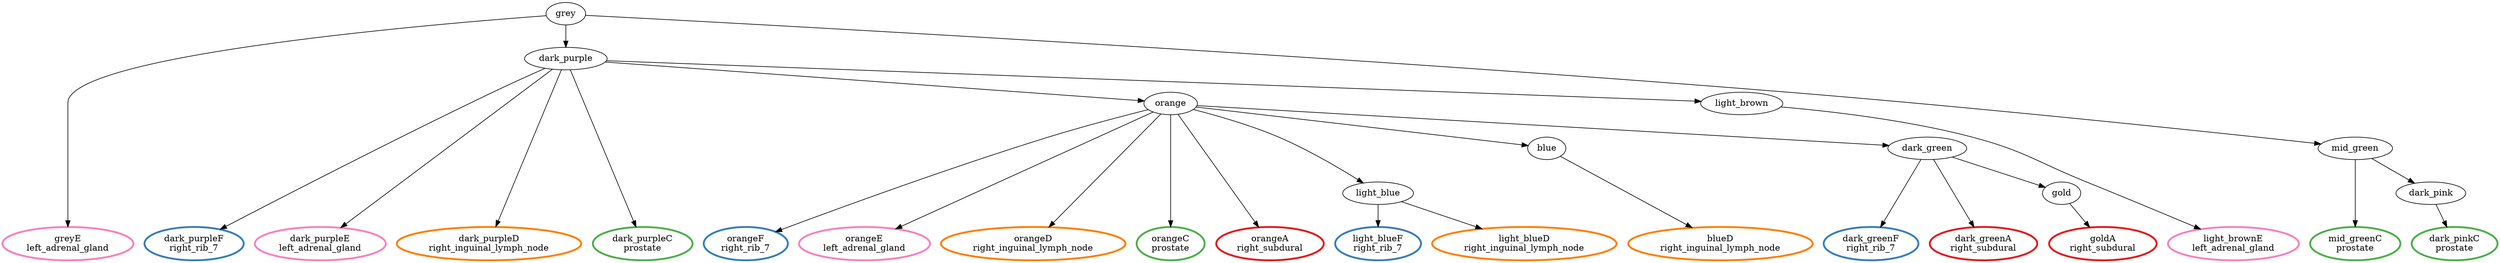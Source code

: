 digraph T {
	{
		rank=same
		28 [penwidth=3,colorscheme=set19,color=2,label="light_blueF\nright_rib_7"]
		27 [penwidth=3,colorscheme=set19,color=5,label="light_blueD\nright_inguinal_lymph_node"]
		26 [penwidth=3,colorscheme=set19,color=2,label="dark_greenF\nright_rib_7"]
		25 [penwidth=3,colorscheme=set19,color=1,label="dark_greenA\nright_subdural"]
		24 [penwidth=3,colorscheme=set19,color=2,label="orangeF\nright_rib_7"]
		23 [penwidth=3,colorscheme=set19,color=8,label="orangeE\nleft_adrenal_gland"]
		22 [penwidth=3,colorscheme=set19,color=5,label="orangeD\nright_inguinal_lymph_node"]
		21 [penwidth=3,colorscheme=set19,color=3,label="orangeC\nprostate"]
		20 [penwidth=3,colorscheme=set19,color=1,label="orangeA\nright_subdural"]
		19 [penwidth=3,colorscheme=set19,color=2,label="dark_purpleF\nright_rib_7"]
		18 [penwidth=3,colorscheme=set19,color=8,label="dark_purpleE\nleft_adrenal_gland"]
		17 [penwidth=3,colorscheme=set19,color=5,label="dark_purpleD\nright_inguinal_lymph_node"]
		16 [penwidth=3,colorscheme=set19,color=3,label="dark_purpleC\nprostate"]
		15 [penwidth=3,colorscheme=set19,color=3,label="dark_pinkC\nprostate"]
		14 [penwidth=3,colorscheme=set19,color=3,label="mid_greenC\nprostate"]
		13 [penwidth=3,colorscheme=set19,color=8,label="greyE\nleft_adrenal_gland"]
		12 [penwidth=3,colorscheme=set19,color=8,label="light_brownE\nleft_adrenal_gland"]
		11 [penwidth=3,colorscheme=set19,color=5,label="blueD\nright_inguinal_lymph_node"]
		10 [penwidth=3,colorscheme=set19,color=1,label="goldA\nright_subdural"]
	}
	9 [label="gold"]
	8 [label="light_blue"]
	7 [label="blue"]
	6 [label="dark_green"]
	5 [label="orange"]
	4 [label="light_brown"]
	3 [label="dark_pink"]
	2 [label="dark_purple"]
	1 [label="mid_green"]
	0 [label="grey"]
	9 -> 10
	8 -> 28
	8 -> 27
	7 -> 11
	6 -> 26
	6 -> 25
	6 -> 9
	5 -> 24
	5 -> 23
	5 -> 22
	5 -> 21
	5 -> 20
	5 -> 8
	5 -> 7
	5 -> 6
	4 -> 12
	3 -> 15
	2 -> 19
	2 -> 18
	2 -> 17
	2 -> 16
	2 -> 5
	2 -> 4
	1 -> 14
	1 -> 3
	0 -> 13
	0 -> 2
	0 -> 1
}
